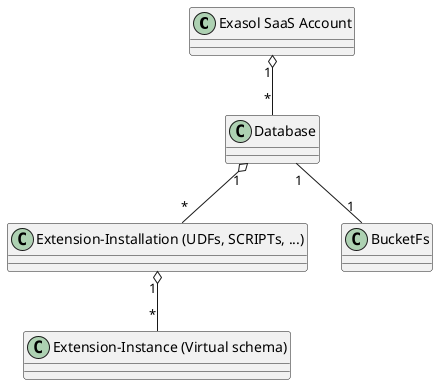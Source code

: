 @startuml
class Account as "Exasol SaaS Account"
class Database
class Installation as "Extension-Installation (UDFs, SCRIPTs, ...)"
class Instance as "Extension-Instance (Virtual schema)"
Account "1" o-- "*" Database
Database "1" o-- "*" Installation
Database "1" -- "1" BucketFs
Installation "1" o-- "*" Instance
@enduml